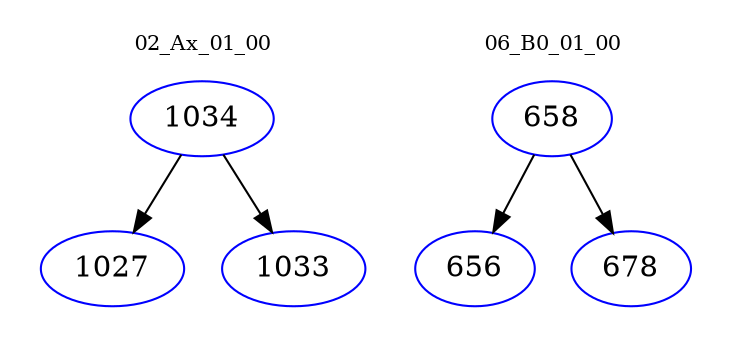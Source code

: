 digraph{
subgraph cluster_0 {
color = white
label = "02_Ax_01_00";
fontsize=10;
T0_1034 [label="1034", color="blue"]
T0_1034 -> T0_1027 [color="black"]
T0_1027 [label="1027", color="blue"]
T0_1034 -> T0_1033 [color="black"]
T0_1033 [label="1033", color="blue"]
}
subgraph cluster_1 {
color = white
label = "06_B0_01_00";
fontsize=10;
T1_658 [label="658", color="blue"]
T1_658 -> T1_656 [color="black"]
T1_656 [label="656", color="blue"]
T1_658 -> T1_678 [color="black"]
T1_678 [label="678", color="blue"]
}
}
